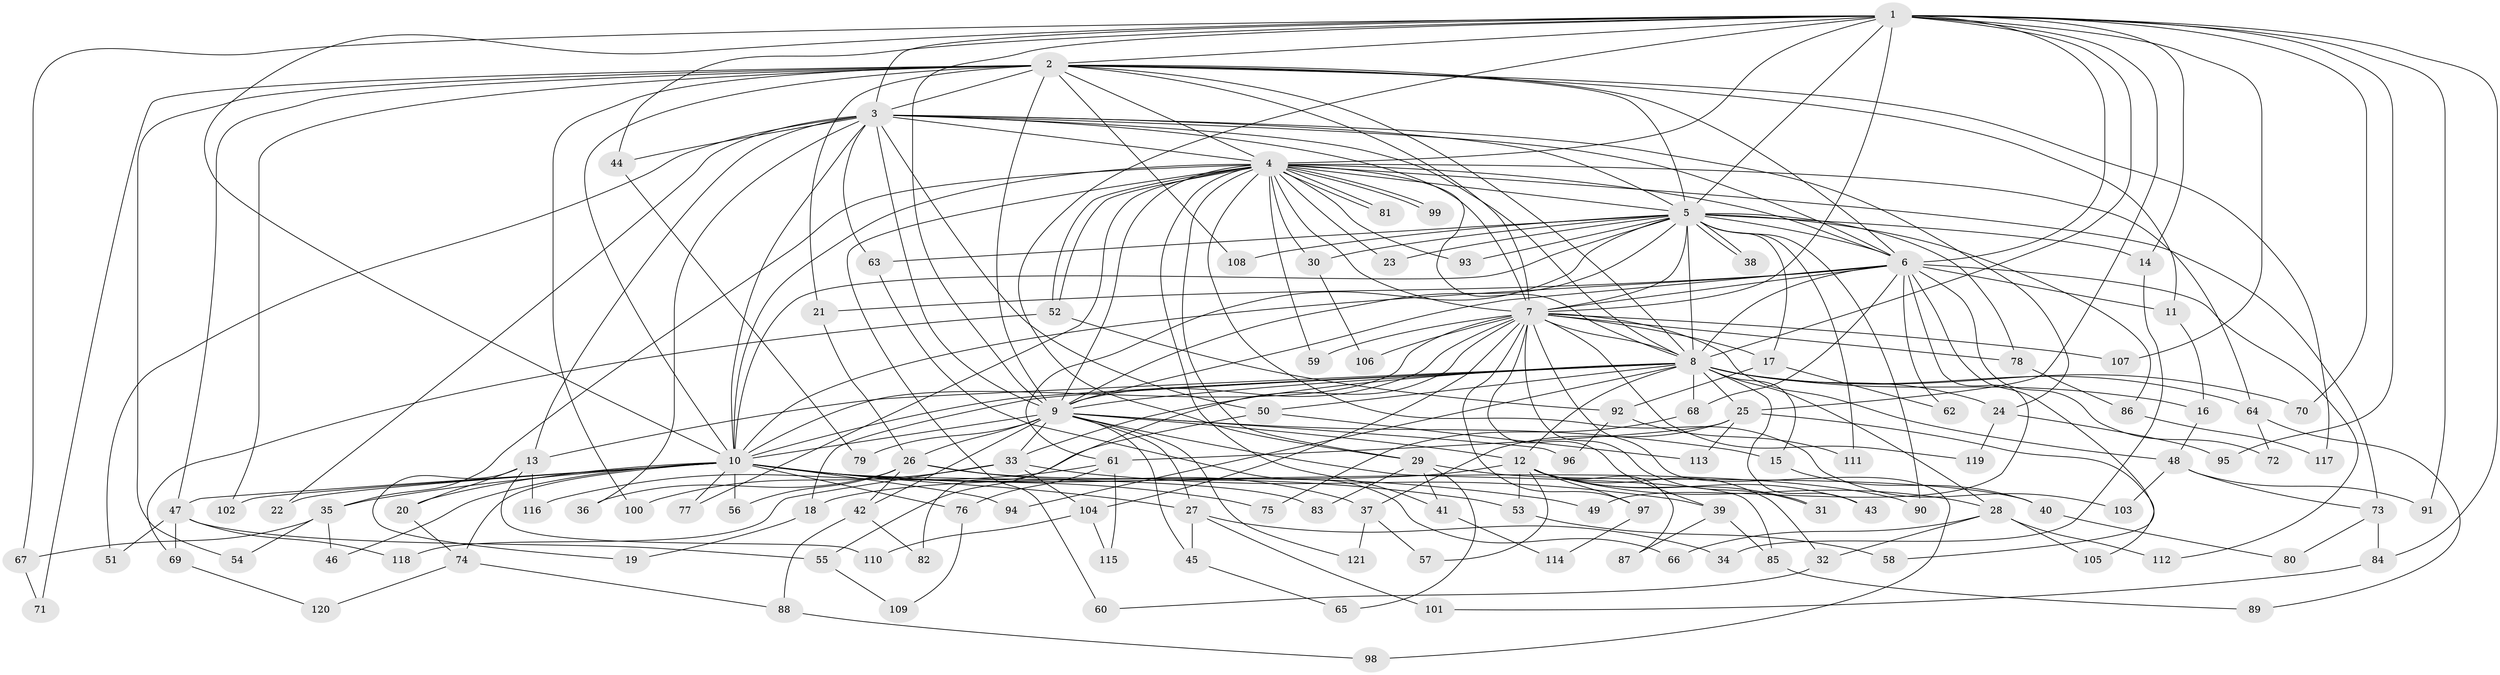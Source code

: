 // coarse degree distribution, {15: 0.011764705882352941, 14: 0.011764705882352941, 27: 0.011764705882352941, 23: 0.011764705882352941, 19: 0.011764705882352941, 16: 0.011764705882352941, 20: 0.011764705882352941, 18: 0.023529411764705882, 11: 0.011764705882352941, 6: 0.058823529411764705, 3: 0.18823529411764706, 8: 0.011764705882352941, 2: 0.4470588235294118, 7: 0.047058823529411764, 5: 0.047058823529411764, 4: 0.047058823529411764, 1: 0.03529411764705882}
// Generated by graph-tools (version 1.1) at 2025/49/03/04/25 22:49:34]
// undirected, 121 vertices, 267 edges
graph export_dot {
  node [color=gray90,style=filled];
  1;
  2;
  3;
  4;
  5;
  6;
  7;
  8;
  9;
  10;
  11;
  12;
  13;
  14;
  15;
  16;
  17;
  18;
  19;
  20;
  21;
  22;
  23;
  24;
  25;
  26;
  27;
  28;
  29;
  30;
  31;
  32;
  33;
  34;
  35;
  36;
  37;
  38;
  39;
  40;
  41;
  42;
  43;
  44;
  45;
  46;
  47;
  48;
  49;
  50;
  51;
  52;
  53;
  54;
  55;
  56;
  57;
  58;
  59;
  60;
  61;
  62;
  63;
  64;
  65;
  66;
  67;
  68;
  69;
  70;
  71;
  72;
  73;
  74;
  75;
  76;
  77;
  78;
  79;
  80;
  81;
  82;
  83;
  84;
  85;
  86;
  87;
  88;
  89;
  90;
  91;
  92;
  93;
  94;
  95;
  96;
  97;
  98;
  99;
  100;
  101;
  102;
  103;
  104;
  105;
  106;
  107;
  108;
  109;
  110;
  111;
  112;
  113;
  114;
  115;
  116;
  117;
  118;
  119;
  120;
  121;
  1 -- 2;
  1 -- 3;
  1 -- 4;
  1 -- 5;
  1 -- 6;
  1 -- 7;
  1 -- 8;
  1 -- 9;
  1 -- 10;
  1 -- 14;
  1 -- 25;
  1 -- 29;
  1 -- 44;
  1 -- 67;
  1 -- 70;
  1 -- 84;
  1 -- 91;
  1 -- 95;
  1 -- 107;
  2 -- 3;
  2 -- 4;
  2 -- 5;
  2 -- 6;
  2 -- 7;
  2 -- 8;
  2 -- 9;
  2 -- 10;
  2 -- 11;
  2 -- 21;
  2 -- 47;
  2 -- 54;
  2 -- 71;
  2 -- 100;
  2 -- 102;
  2 -- 108;
  2 -- 117;
  3 -- 4;
  3 -- 5;
  3 -- 6;
  3 -- 7;
  3 -- 8;
  3 -- 9;
  3 -- 10;
  3 -- 13;
  3 -- 22;
  3 -- 24;
  3 -- 36;
  3 -- 44;
  3 -- 50;
  3 -- 51;
  3 -- 63;
  4 -- 5;
  4 -- 6;
  4 -- 7;
  4 -- 8;
  4 -- 9;
  4 -- 10;
  4 -- 23;
  4 -- 29;
  4 -- 30;
  4 -- 35;
  4 -- 41;
  4 -- 52;
  4 -- 52;
  4 -- 59;
  4 -- 60;
  4 -- 64;
  4 -- 73;
  4 -- 77;
  4 -- 81;
  4 -- 81;
  4 -- 93;
  4 -- 99;
  4 -- 99;
  4 -- 103;
  5 -- 6;
  5 -- 7;
  5 -- 8;
  5 -- 9;
  5 -- 10;
  5 -- 14;
  5 -- 17;
  5 -- 23;
  5 -- 30;
  5 -- 38;
  5 -- 38;
  5 -- 61;
  5 -- 63;
  5 -- 78;
  5 -- 86;
  5 -- 90;
  5 -- 93;
  5 -- 108;
  5 -- 111;
  6 -- 7;
  6 -- 8;
  6 -- 9;
  6 -- 10;
  6 -- 11;
  6 -- 21;
  6 -- 49;
  6 -- 58;
  6 -- 62;
  6 -- 68;
  6 -- 72;
  6 -- 112;
  7 -- 8;
  7 -- 9;
  7 -- 10;
  7 -- 17;
  7 -- 31;
  7 -- 39;
  7 -- 48;
  7 -- 59;
  7 -- 78;
  7 -- 82;
  7 -- 97;
  7 -- 98;
  7 -- 104;
  7 -- 106;
  7 -- 107;
  7 -- 119;
  8 -- 9;
  8 -- 10;
  8 -- 12;
  8 -- 13;
  8 -- 15;
  8 -- 16;
  8 -- 18;
  8 -- 24;
  8 -- 25;
  8 -- 28;
  8 -- 33;
  8 -- 43;
  8 -- 50;
  8 -- 64;
  8 -- 68;
  8 -- 70;
  8 -- 94;
  9 -- 10;
  9 -- 12;
  9 -- 15;
  9 -- 26;
  9 -- 27;
  9 -- 33;
  9 -- 42;
  9 -- 45;
  9 -- 79;
  9 -- 85;
  9 -- 96;
  9 -- 121;
  10 -- 20;
  10 -- 22;
  10 -- 27;
  10 -- 35;
  10 -- 46;
  10 -- 47;
  10 -- 49;
  10 -- 53;
  10 -- 56;
  10 -- 74;
  10 -- 75;
  10 -- 76;
  10 -- 77;
  10 -- 83;
  10 -- 94;
  10 -- 102;
  11 -- 16;
  12 -- 18;
  12 -- 28;
  12 -- 31;
  12 -- 32;
  12 -- 43;
  12 -- 53;
  12 -- 57;
  12 -- 87;
  12 -- 97;
  13 -- 19;
  13 -- 20;
  13 -- 110;
  13 -- 116;
  14 -- 34;
  15 -- 40;
  16 -- 48;
  17 -- 62;
  17 -- 92;
  18 -- 19;
  20 -- 74;
  21 -- 26;
  24 -- 95;
  24 -- 119;
  25 -- 37;
  25 -- 61;
  25 -- 105;
  25 -- 113;
  26 -- 36;
  26 -- 37;
  26 -- 42;
  26 -- 56;
  26 -- 90;
  27 -- 34;
  27 -- 45;
  27 -- 101;
  28 -- 32;
  28 -- 66;
  28 -- 105;
  28 -- 112;
  29 -- 40;
  29 -- 41;
  29 -- 65;
  29 -- 83;
  30 -- 106;
  32 -- 60;
  33 -- 39;
  33 -- 100;
  33 -- 104;
  33 -- 118;
  35 -- 46;
  35 -- 54;
  35 -- 67;
  37 -- 57;
  37 -- 121;
  39 -- 85;
  39 -- 87;
  40 -- 80;
  41 -- 114;
  42 -- 82;
  42 -- 88;
  44 -- 79;
  45 -- 65;
  47 -- 51;
  47 -- 55;
  47 -- 69;
  47 -- 118;
  48 -- 73;
  48 -- 91;
  48 -- 103;
  50 -- 55;
  50 -- 113;
  52 -- 69;
  52 -- 92;
  53 -- 58;
  55 -- 109;
  61 -- 76;
  61 -- 115;
  61 -- 116;
  63 -- 66;
  64 -- 72;
  64 -- 89;
  67 -- 71;
  68 -- 75;
  69 -- 120;
  73 -- 80;
  73 -- 84;
  74 -- 88;
  74 -- 120;
  76 -- 109;
  78 -- 86;
  84 -- 101;
  85 -- 89;
  86 -- 117;
  88 -- 98;
  92 -- 96;
  92 -- 111;
  97 -- 114;
  104 -- 110;
  104 -- 115;
}
